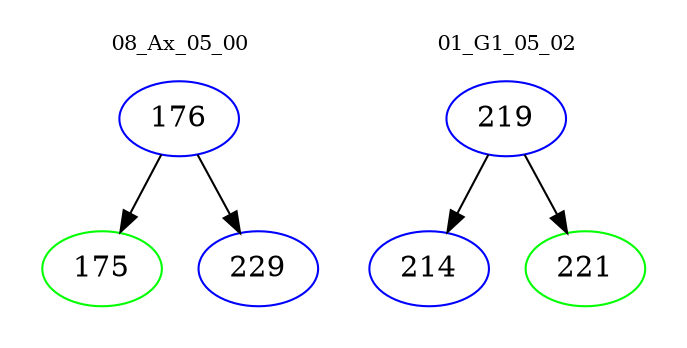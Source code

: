 digraph{
subgraph cluster_0 {
color = white
label = "08_Ax_05_00";
fontsize=10;
T0_176 [label="176", color="blue"]
T0_176 -> T0_175 [color="black"]
T0_175 [label="175", color="green"]
T0_176 -> T0_229 [color="black"]
T0_229 [label="229", color="blue"]
}
subgraph cluster_1 {
color = white
label = "01_G1_05_02";
fontsize=10;
T1_219 [label="219", color="blue"]
T1_219 -> T1_214 [color="black"]
T1_214 [label="214", color="blue"]
T1_219 -> T1_221 [color="black"]
T1_221 [label="221", color="green"]
}
}
